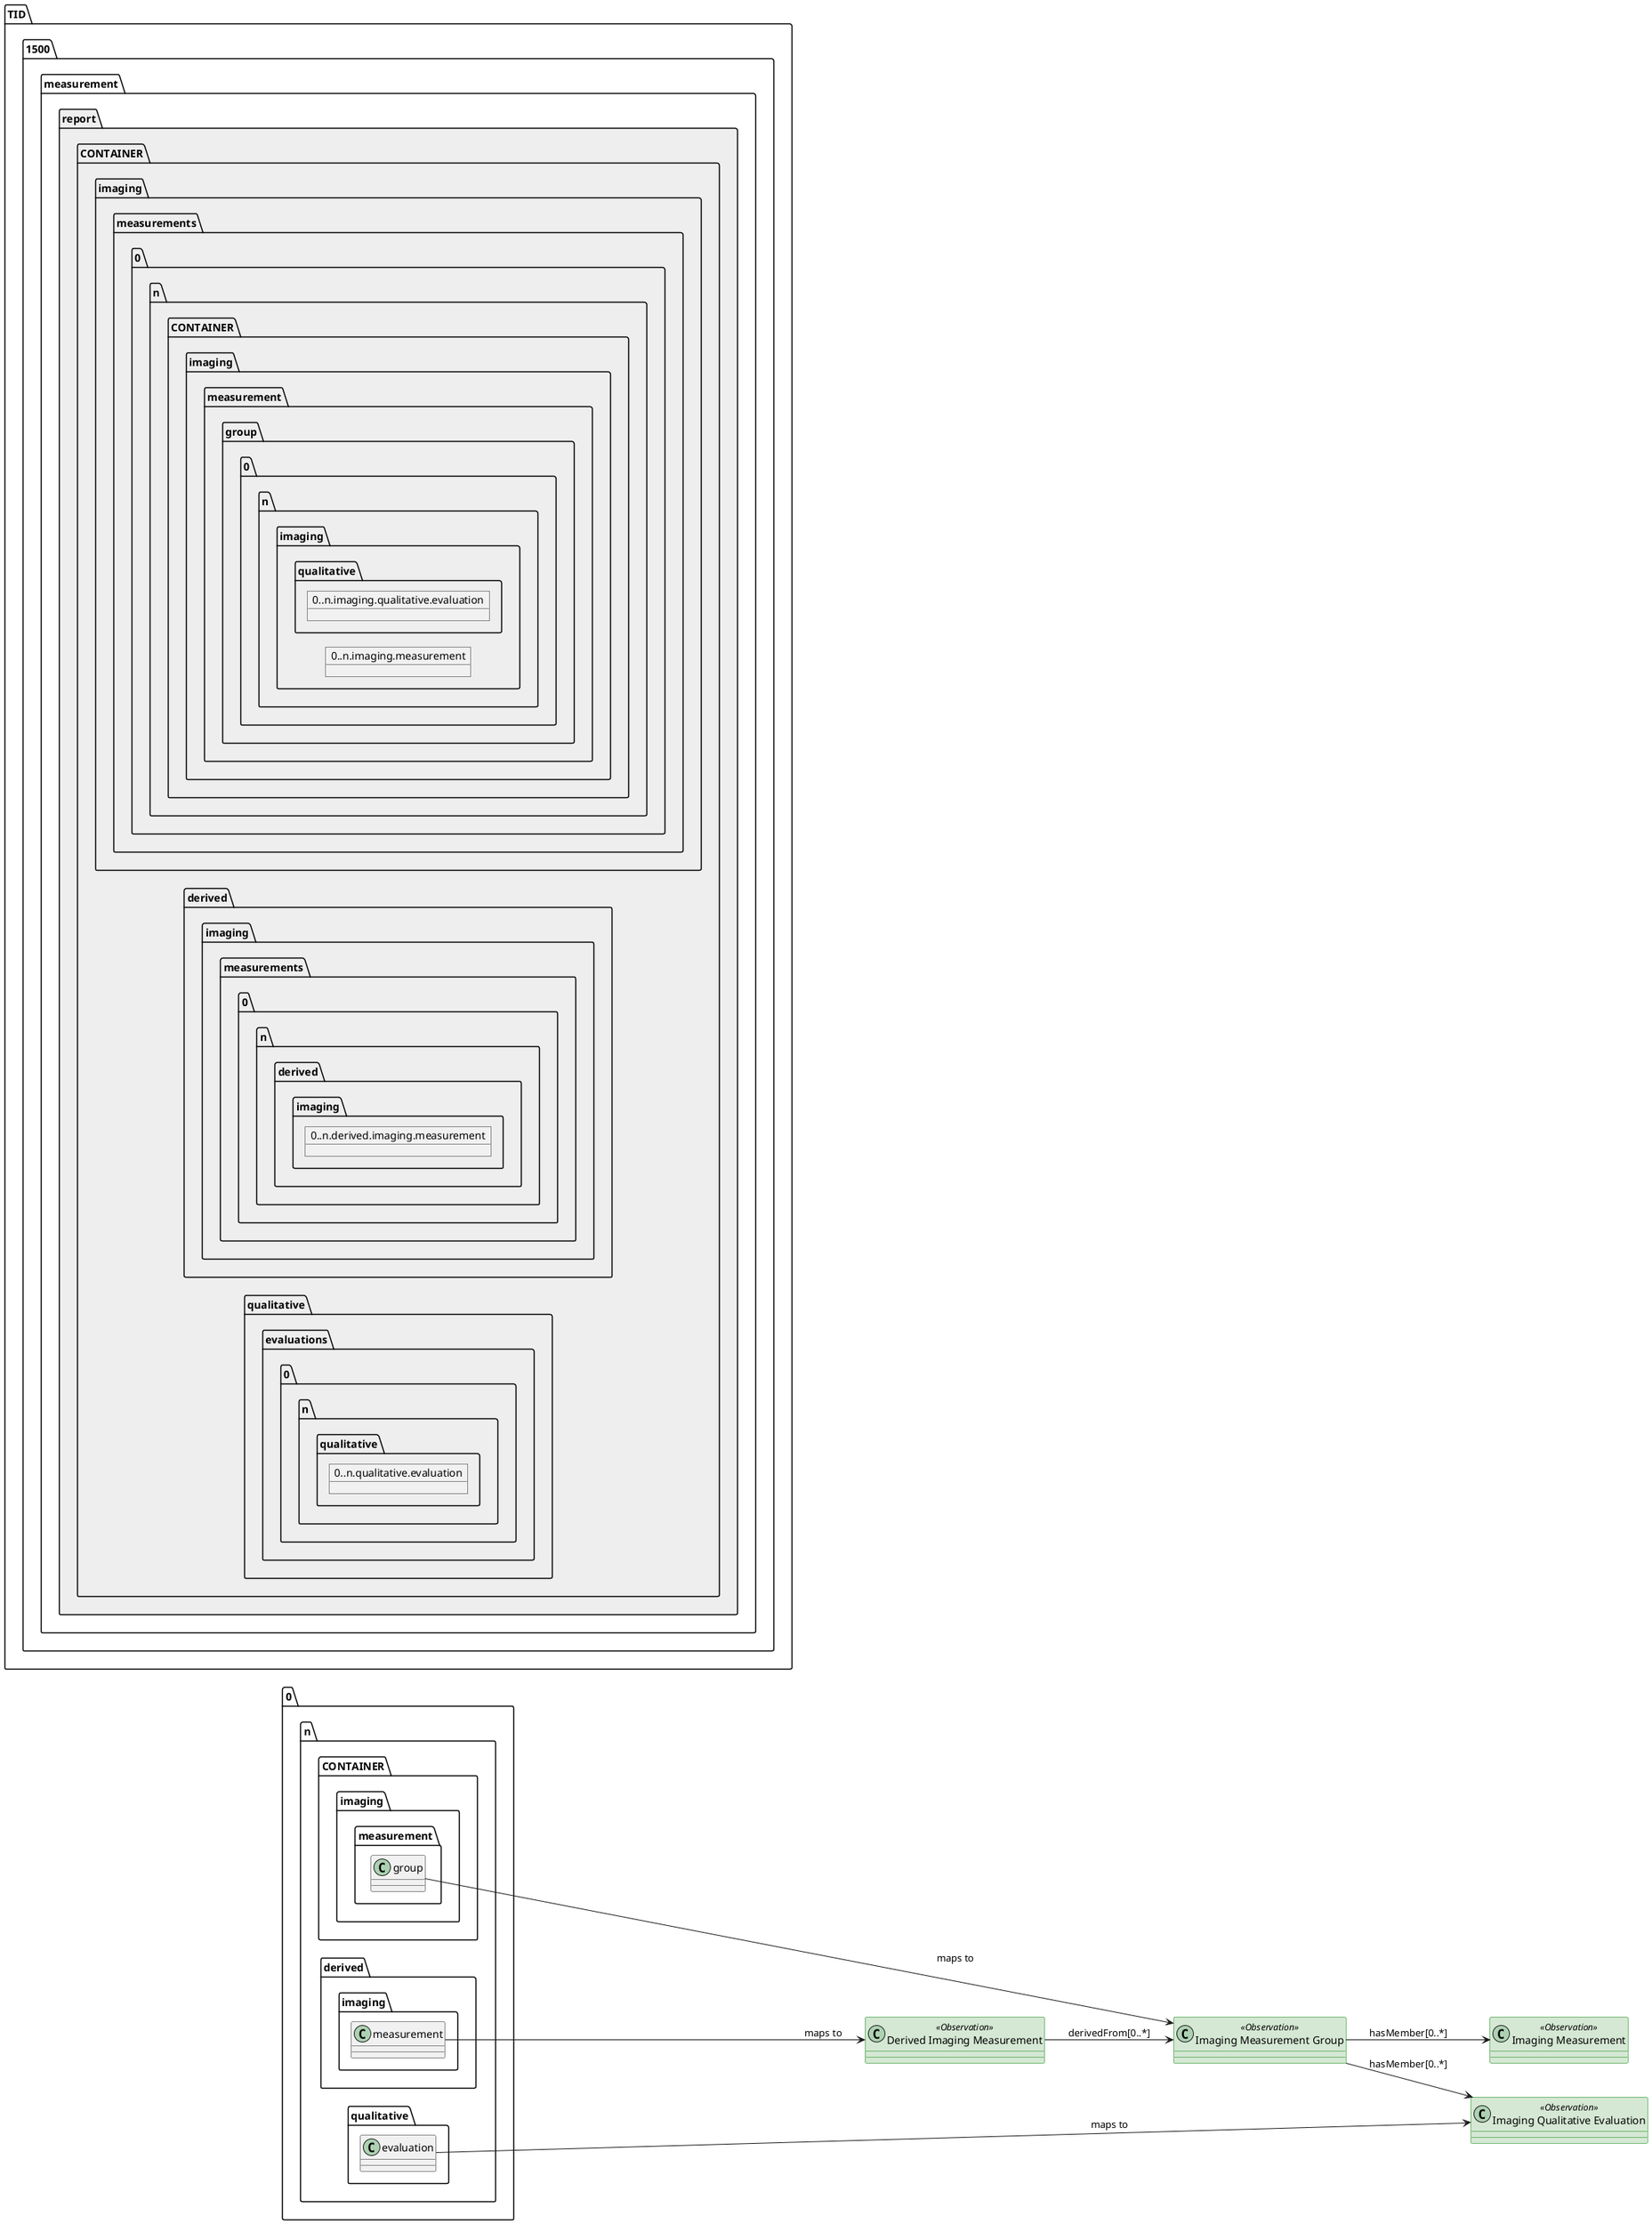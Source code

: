 @startuml tid_1500_measurement_report
left to right direction

class "Imaging Measurement Group" as ImagingMeasurementGroup <<Observation>> #d5e8d4 ##green
class "Imaging Measurement" as ImagingMeasurement <<Observation>> #d5e8d4 ##green
class "Derived Imaging Measurement" as DerivedImagingMeasurement <<Observation>> #d5e8d4 ##green
class "Imaging Qualitative Evaluation" as ImagingQualitativeEvaluation <<Observation>> #d5e8d4 ##green

package TID.1500.measurement.report #EEEEEE {
    package CONTAINER.imaging.measurements {
        package 0..n.CONTAINER.imaging.measurement.group {
            Object 0..n.imaging.measurement
            Object 0..n.imaging.qualitative.evaluation
        }
    }
    package CONTAINER.derived.imaging.measurements {
        Object 0..n.derived.imaging.measurement
    }
    package CONTAINER.qualitative.evaluations {
        Object 0..n.qualitative.evaluation
    }
}

"0..n.CONTAINER.imaging.measurement.group" -> ImagingMeasurementGroup : maps to
"0..n.derived.imaging.measurement" --> DerivedImagingMeasurement : maps to
"0..n.qualitative.evaluation" --> ImagingQualitativeEvaluation : maps to

ImagingMeasurementGroup --> ImagingMeasurement : hasMember[0..*]
ImagingMeasurementGroup --> ImagingQualitativeEvaluation : hasMember[0..*]
DerivedImagingMeasurement --> ImagingMeasurementGroup : derivedFrom[0..*]
@enduml
